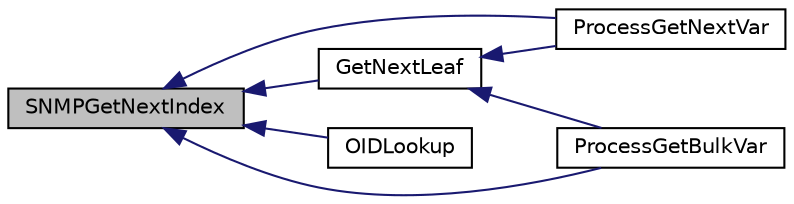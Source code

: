 digraph "SNMPGetNextIndex"
{
  edge [fontname="Helvetica",fontsize="10",labelfontname="Helvetica",labelfontsize="10"];
  node [fontname="Helvetica",fontsize="10",shape=record];
  rankdir="LR";
  Node1 [label="SNMPGetNextIndex",height=0.2,width=0.4,color="black", fillcolor="grey75", style="filled", fontcolor="black"];
  Node1 -> Node2 [dir="back",color="midnightblue",fontsize="10",style="solid"];
  Node2 [label="ProcessGetNextVar",height=0.2,width=0.4,color="black", fillcolor="white", style="filled",URL="$_s_n_m_p_8c.html#a5038b9575e8c8fcf600887de6ec1a752"];
  Node1 -> Node3 [dir="back",color="midnightblue",fontsize="10",style="solid"];
  Node3 [label="ProcessGetBulkVar",height=0.2,width=0.4,color="black", fillcolor="white", style="filled",URL="$_s_n_m_p_8c.html#ab94606b17c8c5a57807244e15e7039f7"];
  Node1 -> Node4 [dir="back",color="midnightblue",fontsize="10",style="solid"];
  Node4 [label="OIDLookup",height=0.2,width=0.4,color="black", fillcolor="white", style="filled",URL="$_s_n_m_p_8c.html#a52ab93003dde8f3ea310988a944df188"];
  Node1 -> Node5 [dir="back",color="midnightblue",fontsize="10",style="solid"];
  Node5 [label="GetNextLeaf",height=0.2,width=0.4,color="black", fillcolor="white", style="filled",URL="$_s_n_m_p_8c.html#acbbaeda503a3af37adb704c44e238ee2"];
  Node5 -> Node2 [dir="back",color="midnightblue",fontsize="10",style="solid"];
  Node5 -> Node3 [dir="back",color="midnightblue",fontsize="10",style="solid"];
}
